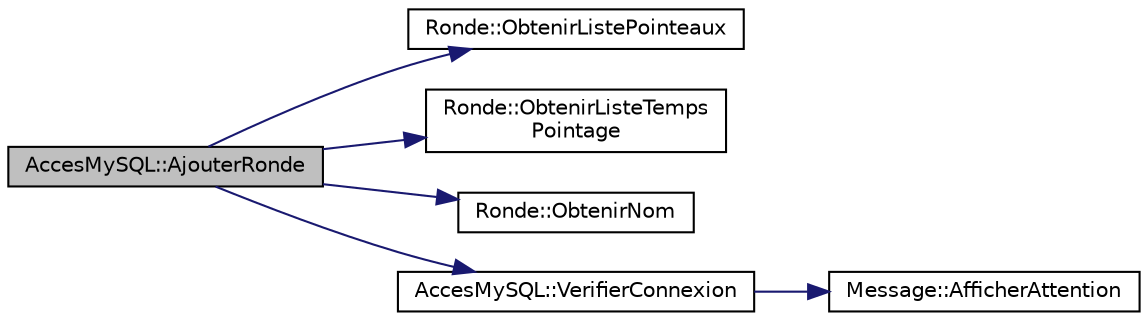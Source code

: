 digraph "AccesMySQL::AjouterRonde"
{
 // LATEX_PDF_SIZE
  edge [fontname="Helvetica",fontsize="10",labelfontname="Helvetica",labelfontsize="10"];
  node [fontname="Helvetica",fontsize="10",shape=record];
  rankdir="LR";
  Node1 [label="AccesMySQL::AjouterRonde",height=0.2,width=0.4,color="black", fillcolor="grey75", style="filled", fontcolor="black",tooltip="AccesMySQL::AjouterRonde Permet d'ajouter une ronde à la base de données."];
  Node1 -> Node2 [color="midnightblue",fontsize="10",style="solid",fontname="Helvetica"];
  Node2 [label="Ronde::ObtenirListePointeaux",height=0.2,width=0.4,color="black", fillcolor="white", style="filled",URL="$class_ronde.html#a1e49a3028f0d60a9163583a160118f19",tooltip=" "];
  Node1 -> Node3 [color="midnightblue",fontsize="10",style="solid",fontname="Helvetica"];
  Node3 [label="Ronde::ObtenirListeTemps\lPointage",height=0.2,width=0.4,color="black", fillcolor="white", style="filled",URL="$class_ronde.html#ac625099a69c7abadefec375bd7121869",tooltip=" "];
  Node1 -> Node4 [color="midnightblue",fontsize="10",style="solid",fontname="Helvetica"];
  Node4 [label="Ronde::ObtenirNom",height=0.2,width=0.4,color="black", fillcolor="white", style="filled",URL="$class_ronde.html#add1831c12866ea50cf114695959de6eb",tooltip=" "];
  Node1 -> Node5 [color="midnightblue",fontsize="10",style="solid",fontname="Helvetica"];
  Node5 [label="AccesMySQL::VerifierConnexion",height=0.2,width=0.4,color="black", fillcolor="white", style="filled",URL="$class_acces_my_s_q_l.html#ae2b42d87939b253b3cccb1a69b49cc51",tooltip=" "];
  Node5 -> Node6 [color="midnightblue",fontsize="10",style="solid",fontname="Helvetica"];
  Node6 [label="Message::AfficherAttention",height=0.2,width=0.4,color="black", fillcolor="white", style="filled",URL="$class_message.html#ac86f47b97c03cd86df0f23a28ea8a0a9",tooltip="Message::AfficherAttention Permet d'afficher l'information passé en paramètre dans un popup avec une ..."];
}
